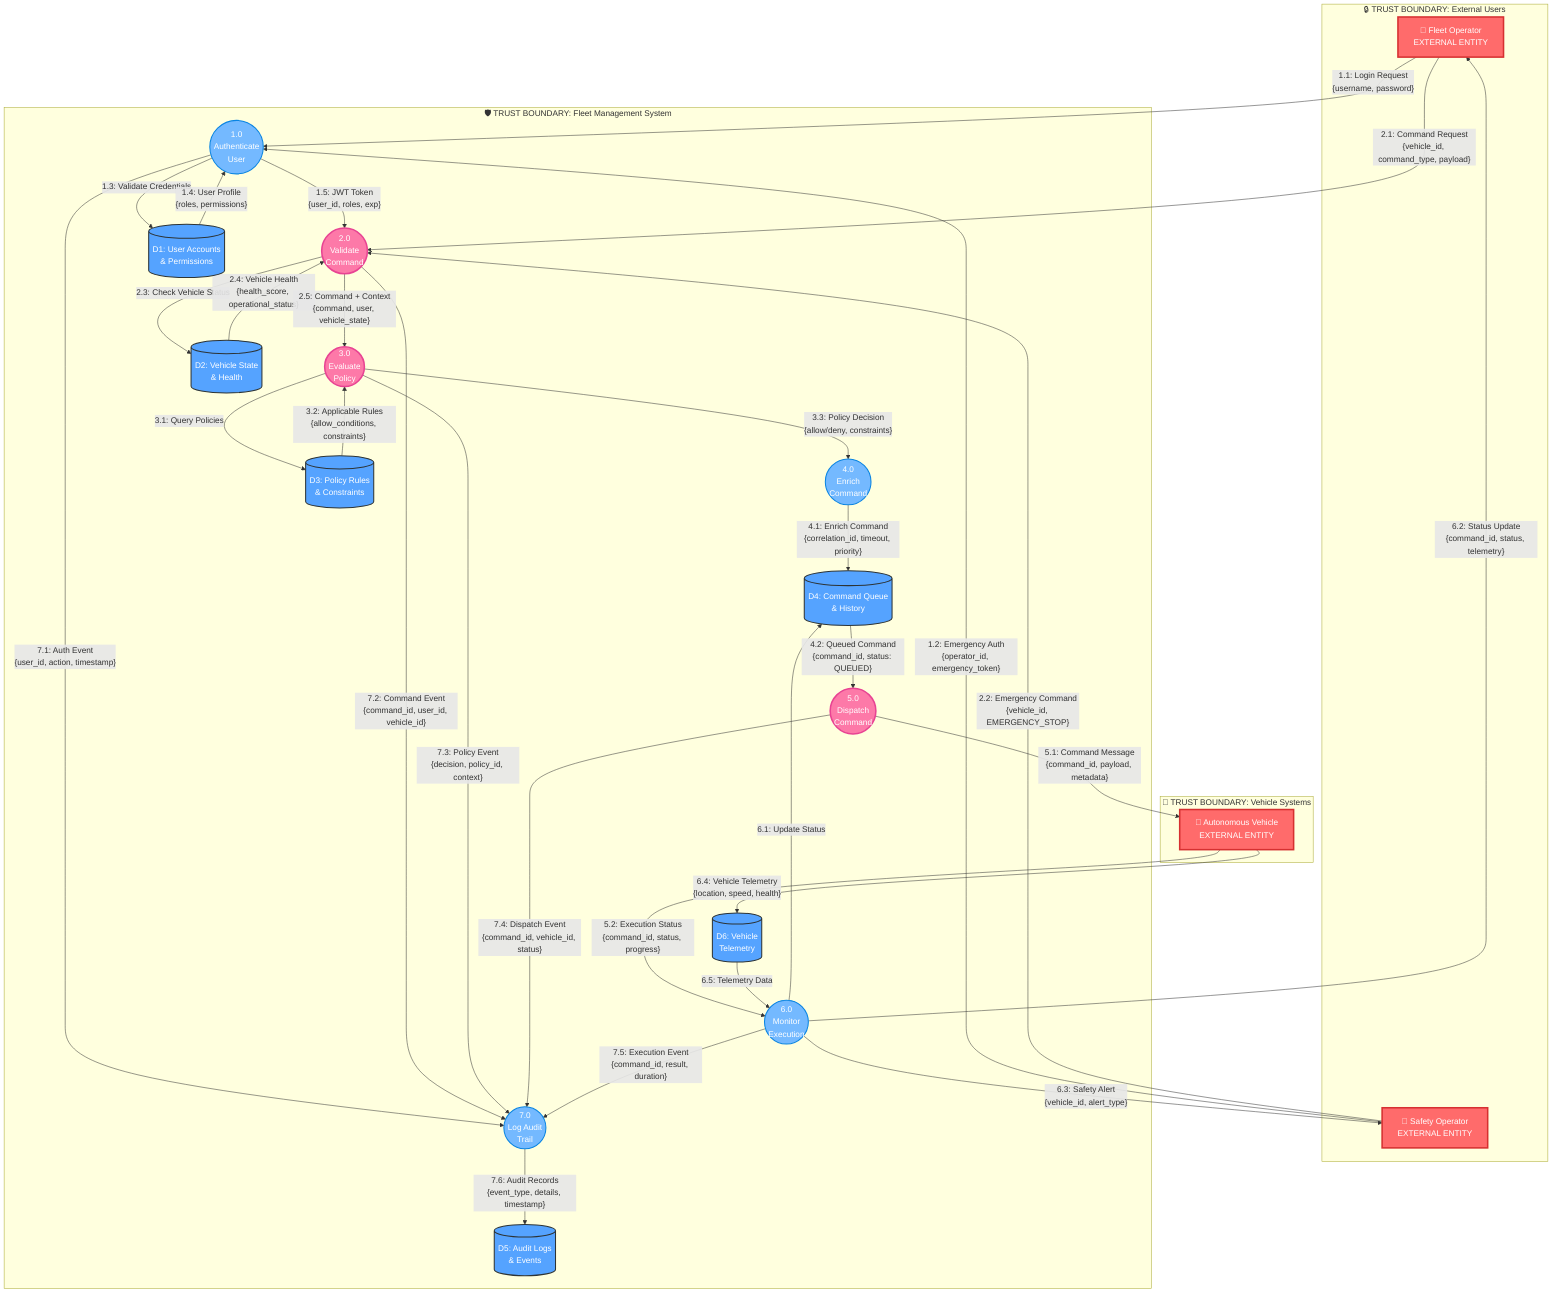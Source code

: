 graph TB
    %% AtlasMesh Fleet OS - Vehicle Command Validation Data Flow
    %% SAFETY CRITICAL: Command validation and dispatch data flow
    %% Version 1.0 | Generated from: API specs + Kafka schemas | Safety Level: CRITICAL
    
    %% External Entities
    Operator[👤 Fleet Operator<br/>EXTERNAL ENTITY]
    SafetyOp[🚨 Safety Operator<br/>EXTERNAL ENTITY]
    Vehicle[🚗 Autonomous Vehicle<br/>EXTERNAL ENTITY]
    
    %% Processes (Circles)
    P1((1.0<br/>Authenticate<br/>User))
    P2((2.0<br/>Validate<br/>Command))
    P3((3.0<br/>Evaluate<br/>Policy))
    P4((4.0<br/>Enrich<br/>Command))
    P5((5.0<br/>Dispatch<br/>Command))
    P6((6.0<br/>Monitor<br/>Execution))
    P7((7.0<br/>Log Audit<br/>Trail))
    
    %% Data Stores (Open rectangles)
    DS1[(D1: User Accounts<br/>& Permissions)]
    DS2[(D2: Vehicle State<br/>& Health)]
    DS3[(D3: Policy Rules<br/>& Constraints)]
    DS4[(D4: Command Queue<br/>& History)]
    DS5[(D5: Audit Logs<br/>& Events)]
    DS6[(D6: Vehicle<br/>Telemetry)]
    
    %% Data Flows
    Operator -->|"1.1: Login Request<br/>{username, password}"| P1
    SafetyOp -->|"1.2: Emergency Auth<br/>{operator_id, emergency_token}"| P1
    
    P1 -->|"1.3: Validate Credentials"| DS1
    DS1 -->|"1.4: User Profile<br/>{roles, permissions}"| P1
    P1 -->|"1.5: JWT Token<br/>{user_id, roles, exp}"| P2
    
    Operator -->|"2.1: Command Request<br/>{vehicle_id, command_type, payload}"| P2
    SafetyOp -->|"2.2: Emergency Command<br/>{vehicle_id, EMERGENCY_STOP}"| P2
    
    P2 -->|"2.3: Check Vehicle Status"| DS2
    DS2 -->|"2.4: Vehicle Health<br/>{health_score, operational_status}"| P2
    P2 -->|"2.5: Command + Context<br/>{command, user, vehicle_state}"| P3
    
    P3 -->|"3.1: Query Policies"| DS3
    DS3 -->|"3.2: Applicable Rules<br/>{allow_conditions, constraints}"| P3
    P3 -->|"3.3: Policy Decision<br/>{allow/deny, constraints}"| P4
    
    P4 -->|"4.1: Enrich Command<br/>{correlation_id, timeout, priority}"| DS4
    DS4 -->|"4.2: Queued Command<br/>{command_id, status: QUEUED}"| P5
    
    P5 -->|"5.1: Command Message<br/>{command_id, payload, metadata}"| Vehicle
    Vehicle -->|"5.2: Execution Status<br/>{command_id, status, progress}"| P6
    
    P6 -->|"6.1: Update Status"| DS4
    P6 -->|"6.2: Status Update<br/>{command_id, status, telemetry}"| Operator
    P6 -->|"6.3: Safety Alert<br/>{vehicle_id, alert_type}"| SafetyOp
    
    Vehicle -->|"6.4: Vehicle Telemetry<br/>{location, speed, health}"| DS6
    DS6 -->|"6.5: Telemetry Data"| P6
    
    P1 -->|"7.1: Auth Event<br/>{user_id, action, timestamp}"| P7
    P2 -->|"7.2: Command Event<br/>{command_id, user_id, vehicle_id}"| P7
    P3 -->|"7.3: Policy Event<br/>{decision, policy_id, context}"| P7
    P5 -->|"7.4: Dispatch Event<br/>{command_id, vehicle_id, status}"| P7
    P6 -->|"7.5: Execution Event<br/>{command_id, result, duration}"| P7
    
    P7 -->|"7.6: Audit Records<br/>{event_type, details, timestamp}"| DS5
    
    %% Trust Boundaries (for threat modeling)
    subgraph TB1["🔒 TRUST BOUNDARY: External Users"]
        Operator
        SafetyOp
    end
    
    subgraph TB2["🛡️ TRUST BOUNDARY: Fleet Management System"]
        P1
        P2
        P3
        P4
        P5
        P6
        P7
        DS1
        DS2
        DS3
        DS4
        DS5
        DS6
    end
    
    subgraph TB3["🚗 TRUST BOUNDARY: Vehicle Systems"]
        Vehicle
    end
    
    %% Styling
    classDef externalEntity fill:#ff6b6b,stroke:#d63031,stroke-width:3px,color:#fff
    classDef process fill:#74b9ff,stroke:#0984e3,stroke-width:2px,color:#fff
    classDef dataStore fill:#55a3ff,stroke:#2d3436,stroke-width:2px,color:#fff
    classDef trustBoundary fill:#ffeaa7,stroke:#fdcb6e,stroke-width:3px,stroke-dasharray: 5 5
    classDef safetyProcess fill:#fd79a8,stroke:#e84393,stroke-width:3px,color:#fff
    
    class Operator,SafetyOp,Vehicle externalEntity
    class P1,P2,P3,P4,P5,P6,P7 process
    class DS1,DS2,DS3,DS4,DS5,DS6 dataStore
    class P2,P3,P5 safetyProcess
    
    %% Data Flow Labels with Security/Safety Annotations
    %% SECURITY: All flows between trust boundaries are encrypted
    %% SAFETY: Emergency commands bypass normal validation queues
    %% AUDIT: All command flows are logged for compliance
    %% PERF: Command dispatch <100ms for safety-critical commands